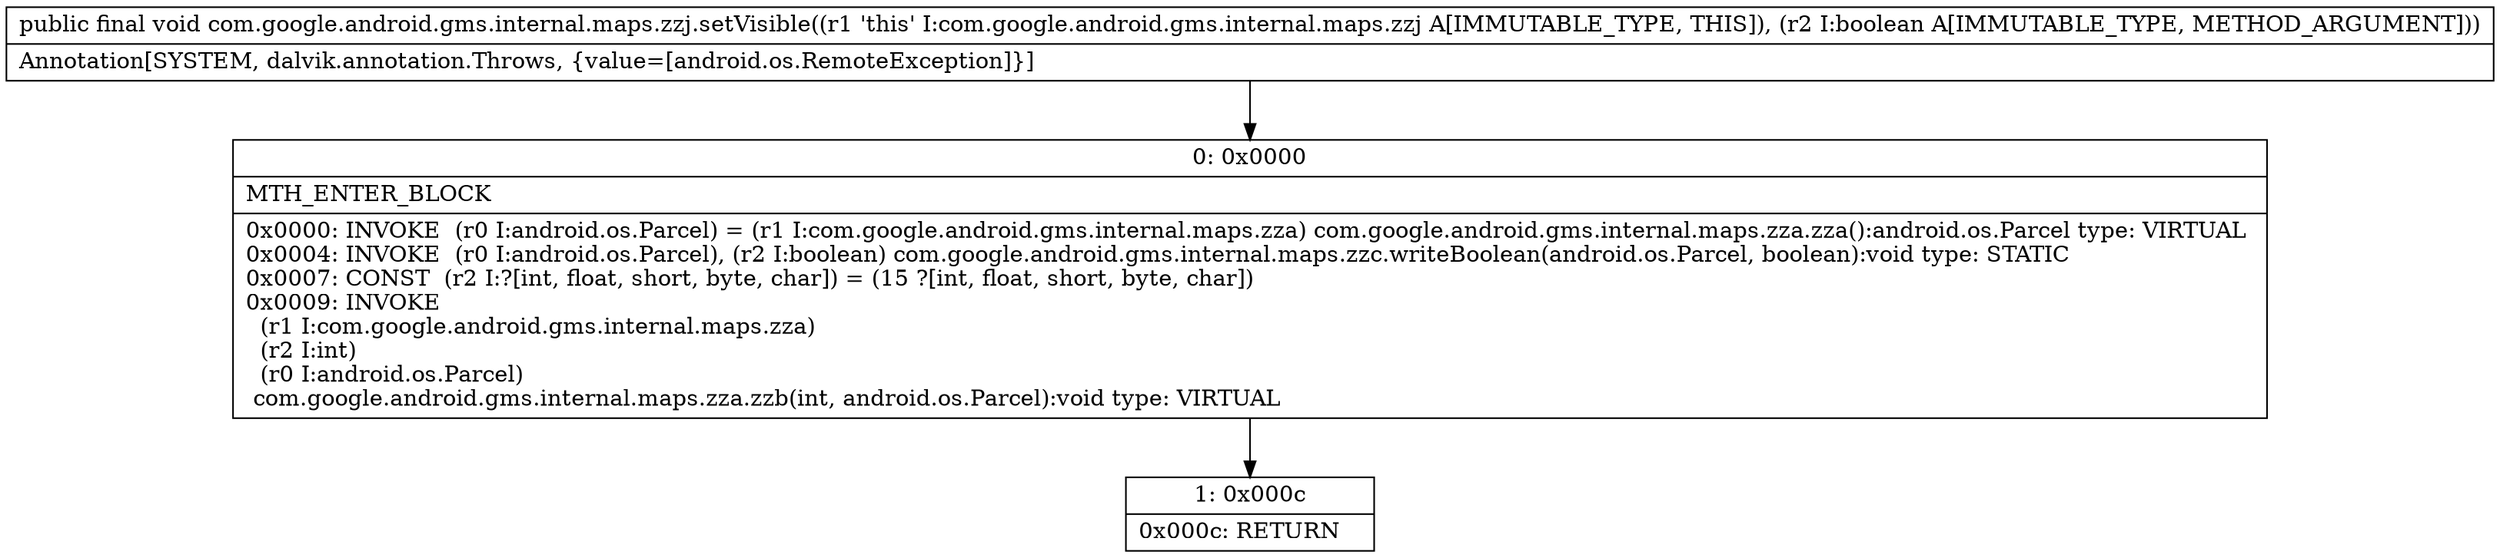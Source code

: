 digraph "CFG forcom.google.android.gms.internal.maps.zzj.setVisible(Z)V" {
Node_0 [shape=record,label="{0\:\ 0x0000|MTH_ENTER_BLOCK\l|0x0000: INVOKE  (r0 I:android.os.Parcel) = (r1 I:com.google.android.gms.internal.maps.zza) com.google.android.gms.internal.maps.zza.zza():android.os.Parcel type: VIRTUAL \l0x0004: INVOKE  (r0 I:android.os.Parcel), (r2 I:boolean) com.google.android.gms.internal.maps.zzc.writeBoolean(android.os.Parcel, boolean):void type: STATIC \l0x0007: CONST  (r2 I:?[int, float, short, byte, char]) = (15 ?[int, float, short, byte, char]) \l0x0009: INVOKE  \l  (r1 I:com.google.android.gms.internal.maps.zza)\l  (r2 I:int)\l  (r0 I:android.os.Parcel)\l com.google.android.gms.internal.maps.zza.zzb(int, android.os.Parcel):void type: VIRTUAL \l}"];
Node_1 [shape=record,label="{1\:\ 0x000c|0x000c: RETURN   \l}"];
MethodNode[shape=record,label="{public final void com.google.android.gms.internal.maps.zzj.setVisible((r1 'this' I:com.google.android.gms.internal.maps.zzj A[IMMUTABLE_TYPE, THIS]), (r2 I:boolean A[IMMUTABLE_TYPE, METHOD_ARGUMENT]))  | Annotation[SYSTEM, dalvik.annotation.Throws, \{value=[android.os.RemoteException]\}]\l}"];
MethodNode -> Node_0;
Node_0 -> Node_1;
}

